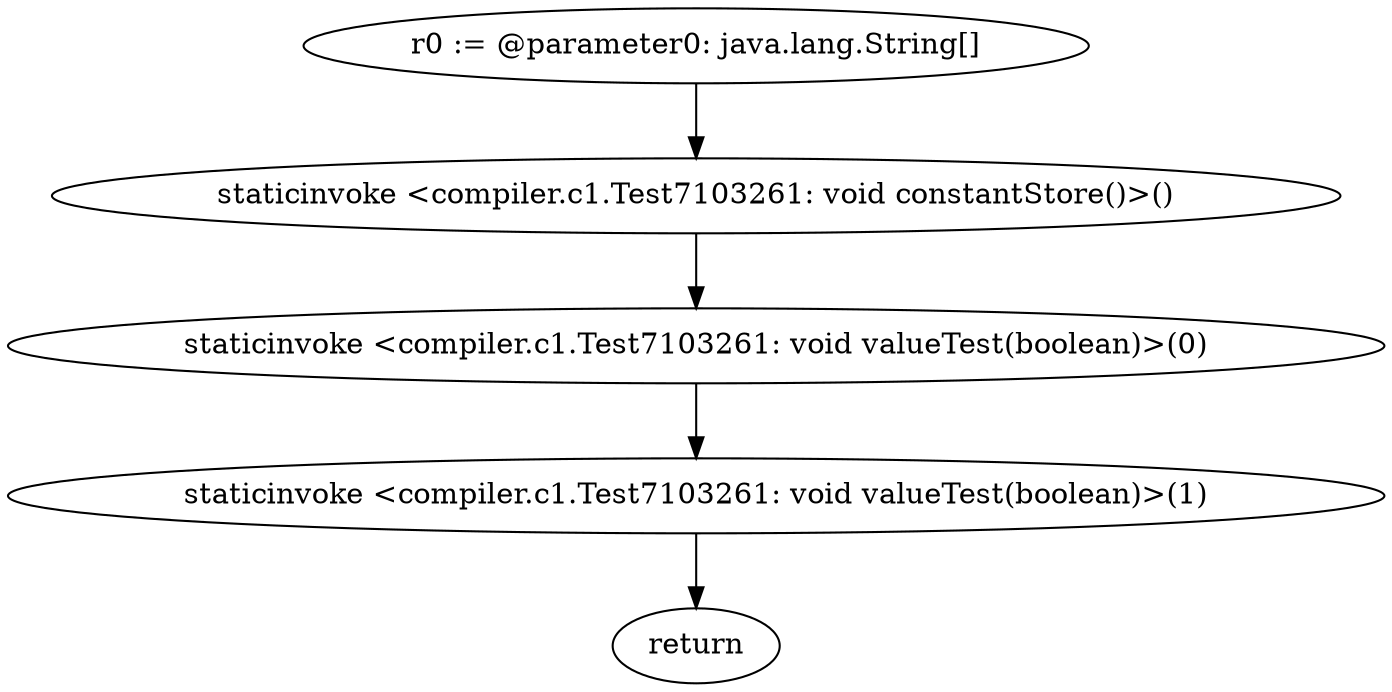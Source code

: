 digraph "unitGraph" {
    "r0 := @parameter0: java.lang.String[]"
    "staticinvoke <compiler.c1.Test7103261: void constantStore()>()"
    "staticinvoke <compiler.c1.Test7103261: void valueTest(boolean)>(0)"
    "staticinvoke <compiler.c1.Test7103261: void valueTest(boolean)>(1)"
    "return"
    "r0 := @parameter0: java.lang.String[]"->"staticinvoke <compiler.c1.Test7103261: void constantStore()>()";
    "staticinvoke <compiler.c1.Test7103261: void constantStore()>()"->"staticinvoke <compiler.c1.Test7103261: void valueTest(boolean)>(0)";
    "staticinvoke <compiler.c1.Test7103261: void valueTest(boolean)>(0)"->"staticinvoke <compiler.c1.Test7103261: void valueTest(boolean)>(1)";
    "staticinvoke <compiler.c1.Test7103261: void valueTest(boolean)>(1)"->"return";
}
